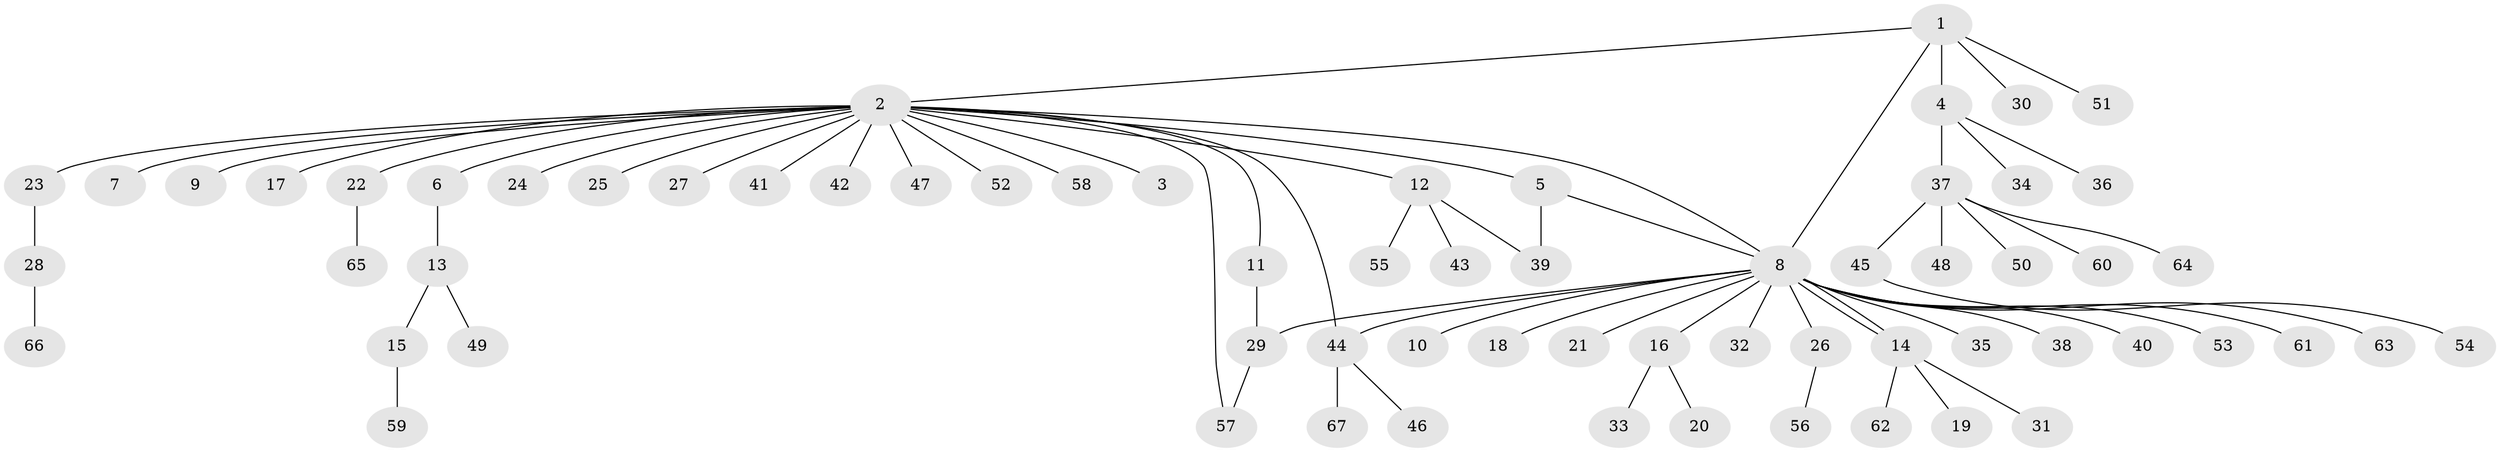 // coarse degree distribution, {1: 0.7058823529411765, 18: 0.029411764705882353, 3: 0.08823529411764706, 2: 0.14705882352941177, 15: 0.029411764705882353}
// Generated by graph-tools (version 1.1) at 2025/36/03/04/25 23:36:41]
// undirected, 67 vertices, 73 edges
graph export_dot {
  node [color=gray90,style=filled];
  1;
  2;
  3;
  4;
  5;
  6;
  7;
  8;
  9;
  10;
  11;
  12;
  13;
  14;
  15;
  16;
  17;
  18;
  19;
  20;
  21;
  22;
  23;
  24;
  25;
  26;
  27;
  28;
  29;
  30;
  31;
  32;
  33;
  34;
  35;
  36;
  37;
  38;
  39;
  40;
  41;
  42;
  43;
  44;
  45;
  46;
  47;
  48;
  49;
  50;
  51;
  52;
  53;
  54;
  55;
  56;
  57;
  58;
  59;
  60;
  61;
  62;
  63;
  64;
  65;
  66;
  67;
  1 -- 2;
  1 -- 4;
  1 -- 8;
  1 -- 30;
  1 -- 51;
  2 -- 3;
  2 -- 5;
  2 -- 6;
  2 -- 7;
  2 -- 8;
  2 -- 9;
  2 -- 11;
  2 -- 12;
  2 -- 17;
  2 -- 22;
  2 -- 23;
  2 -- 24;
  2 -- 25;
  2 -- 27;
  2 -- 41;
  2 -- 42;
  2 -- 44;
  2 -- 47;
  2 -- 52;
  2 -- 57;
  2 -- 58;
  4 -- 34;
  4 -- 36;
  4 -- 37;
  5 -- 8;
  5 -- 39;
  6 -- 13;
  8 -- 10;
  8 -- 14;
  8 -- 14;
  8 -- 16;
  8 -- 18;
  8 -- 21;
  8 -- 26;
  8 -- 29;
  8 -- 32;
  8 -- 35;
  8 -- 38;
  8 -- 40;
  8 -- 44;
  8 -- 53;
  8 -- 61;
  8 -- 63;
  11 -- 29;
  12 -- 39;
  12 -- 43;
  12 -- 55;
  13 -- 15;
  13 -- 49;
  14 -- 19;
  14 -- 31;
  14 -- 62;
  15 -- 59;
  16 -- 20;
  16 -- 33;
  22 -- 65;
  23 -- 28;
  26 -- 56;
  28 -- 66;
  29 -- 57;
  37 -- 45;
  37 -- 48;
  37 -- 50;
  37 -- 60;
  37 -- 64;
  44 -- 46;
  44 -- 67;
  45 -- 54;
}
